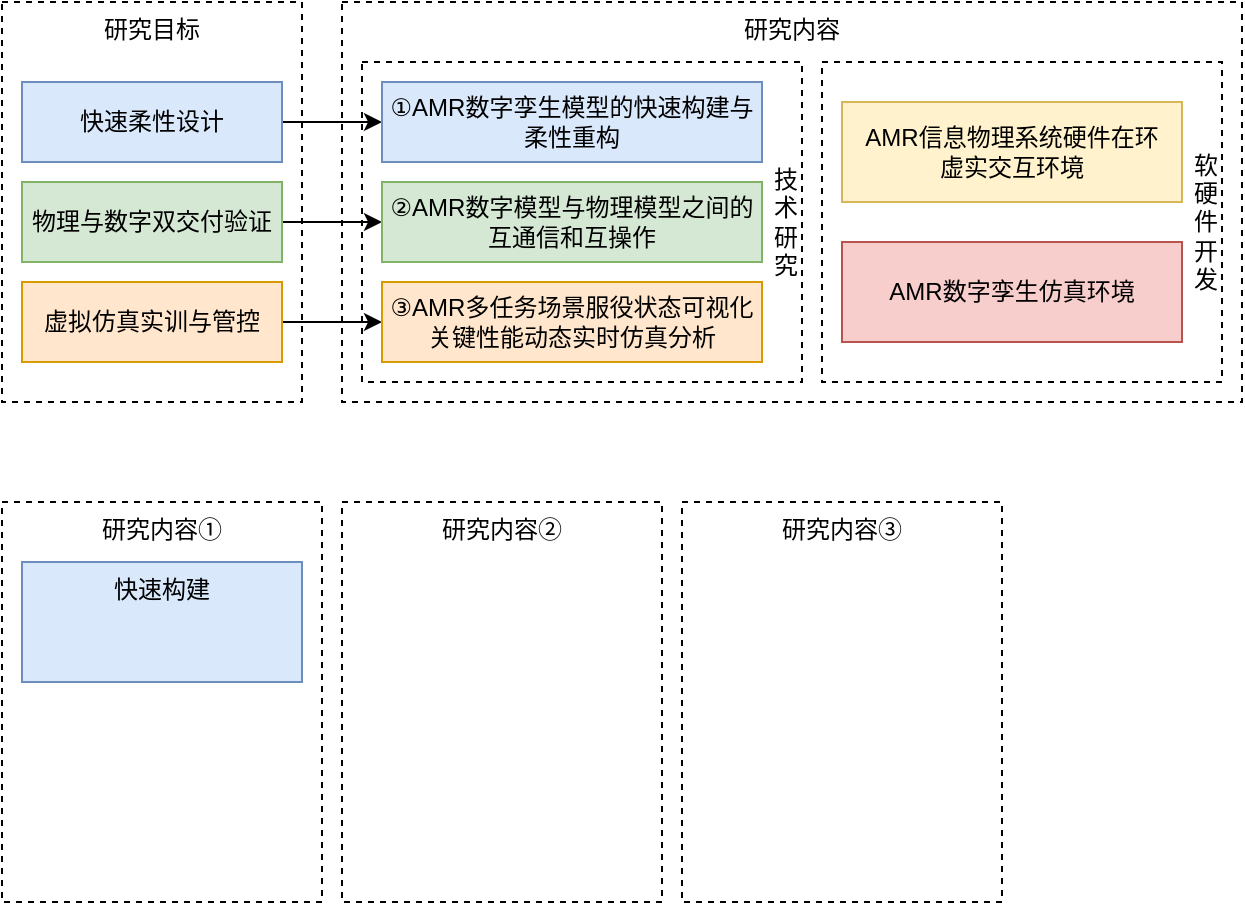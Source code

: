 <mxfile version="20.7.4" type="github">
  <diagram id="pGKcQqe7rzBw23-9qWBj" name="第 1 页">
    <mxGraphModel dx="670" dy="443" grid="0" gridSize="10" guides="1" tooltips="1" connect="1" arrows="1" fold="1" page="1" pageScale="1" pageWidth="827" pageHeight="1169" math="0" shadow="0">
      <root>
        <mxCell id="0" />
        <mxCell id="1" parent="0" />
        <mxCell id="TVr60Wt9lXtjHCnUE2Si-1" value="研究目标" style="rounded=0;whiteSpace=wrap;html=1;dashed=1;verticalAlign=top;fillColor=none;" vertex="1" parent="1">
          <mxGeometry x="40" y="10" width="150" height="200" as="geometry" />
        </mxCell>
        <mxCell id="TVr60Wt9lXtjHCnUE2Si-10" style="edgeStyle=orthogonalEdgeStyle;rounded=0;orthogonalLoop=1;jettySize=auto;html=1;entryX=0;entryY=0.5;entryDx=0;entryDy=0;" edge="1" parent="1" source="TVr60Wt9lXtjHCnUE2Si-2" target="TVr60Wt9lXtjHCnUE2Si-6">
          <mxGeometry relative="1" as="geometry" />
        </mxCell>
        <mxCell id="TVr60Wt9lXtjHCnUE2Si-2" value="快速柔性设计" style="rounded=0;whiteSpace=wrap;html=1;fillColor=#dae8fc;strokeColor=#6c8ebf;" vertex="1" parent="1">
          <mxGeometry x="50" y="50" width="130" height="40" as="geometry" />
        </mxCell>
        <mxCell id="TVr60Wt9lXtjHCnUE2Si-11" style="edgeStyle=orthogonalEdgeStyle;rounded=0;orthogonalLoop=1;jettySize=auto;html=1;entryX=0;entryY=0.5;entryDx=0;entryDy=0;" edge="1" parent="1" source="TVr60Wt9lXtjHCnUE2Si-3" target="TVr60Wt9lXtjHCnUE2Si-7">
          <mxGeometry relative="1" as="geometry" />
        </mxCell>
        <mxCell id="TVr60Wt9lXtjHCnUE2Si-3" value="物理与数字双交付验证" style="rounded=0;whiteSpace=wrap;html=1;fillColor=#d5e8d4;strokeColor=#82b366;" vertex="1" parent="1">
          <mxGeometry x="50" y="100" width="130" height="40" as="geometry" />
        </mxCell>
        <mxCell id="TVr60Wt9lXtjHCnUE2Si-12" style="edgeStyle=orthogonalEdgeStyle;rounded=0;orthogonalLoop=1;jettySize=auto;html=1;entryX=0;entryY=0.5;entryDx=0;entryDy=0;" edge="1" parent="1" source="TVr60Wt9lXtjHCnUE2Si-4" target="TVr60Wt9lXtjHCnUE2Si-8">
          <mxGeometry relative="1" as="geometry" />
        </mxCell>
        <mxCell id="TVr60Wt9lXtjHCnUE2Si-4" value="虚拟仿真实训与管控" style="rounded=0;whiteSpace=wrap;html=1;fillColor=#ffe6cc;strokeColor=#d79b00;" vertex="1" parent="1">
          <mxGeometry x="50" y="150" width="130" height="40" as="geometry" />
        </mxCell>
        <mxCell id="TVr60Wt9lXtjHCnUE2Si-5" value="研究内容" style="rounded=0;whiteSpace=wrap;html=1;dashed=1;verticalAlign=top;fillColor=none;" vertex="1" parent="1">
          <mxGeometry x="210" y="10" width="450" height="200" as="geometry" />
        </mxCell>
        <mxCell id="TVr60Wt9lXtjHCnUE2Si-13" value="技&lt;br&gt;术&lt;br&gt;研&lt;br&gt;究" style="rounded=0;whiteSpace=wrap;html=1;fillColor=none;dashed=1;align=right;labelPosition=center;verticalLabelPosition=middle;verticalAlign=middle;horizontal=1;fontStyle=0" vertex="1" parent="1">
          <mxGeometry x="220" y="40" width="220" height="160" as="geometry" />
        </mxCell>
        <mxCell id="TVr60Wt9lXtjHCnUE2Si-6" value="①AMR数字孪生模型的快速构建与柔性重构" style="rounded=0;whiteSpace=wrap;html=1;fillColor=#dae8fc;strokeColor=#6c8ebf;" vertex="1" parent="1">
          <mxGeometry x="230" y="50" width="190" height="40" as="geometry" />
        </mxCell>
        <mxCell id="TVr60Wt9lXtjHCnUE2Si-7" value="②AMR数字模型与物理模型之间的&lt;br&gt;互通信和互操作" style="rounded=0;whiteSpace=wrap;html=1;fillColor=#d5e8d4;strokeColor=#82b366;" vertex="1" parent="1">
          <mxGeometry x="230" y="100" width="190" height="40" as="geometry" />
        </mxCell>
        <mxCell id="TVr60Wt9lXtjHCnUE2Si-8" value="③AMR多任务场景服役状态可视化&lt;br&gt;关键性能动态实时仿真分析" style="rounded=0;whiteSpace=wrap;html=1;fillColor=#ffe6cc;strokeColor=#d79b00;" vertex="1" parent="1">
          <mxGeometry x="230" y="150" width="190" height="40" as="geometry" />
        </mxCell>
        <mxCell id="TVr60Wt9lXtjHCnUE2Si-15" value="软&lt;br&gt;硬&lt;br&gt;件&lt;br&gt;开&lt;br&gt;发" style="rounded=0;whiteSpace=wrap;html=1;fillColor=none;dashed=1;align=right;labelPosition=center;verticalLabelPosition=middle;verticalAlign=middle;horizontal=1;fontStyle=0" vertex="1" parent="1">
          <mxGeometry x="450" y="40" width="200" height="160" as="geometry" />
        </mxCell>
        <mxCell id="TVr60Wt9lXtjHCnUE2Si-16" value="&lt;div style=&quot;font-size: medium;&quot;&gt;&lt;p style=&quot;margin: 0pt 0pt 0.0pt; font-size: 12px;&quot; class=&quot;MsoNormal&quot;&gt;&lt;font style=&quot;font-size: 12px;&quot;&gt;AMR&lt;/font&gt;&lt;font style=&quot;font-size: 12px;&quot;&gt;信息物理系统硬件在环&lt;/font&gt;&lt;/p&gt;&lt;p style=&quot;margin: 0pt 0pt 0.0pt; font-size: 12px;&quot; class=&quot;MsoNormal&quot;&gt;&lt;font style=&quot;font-size: 12px;&quot;&gt;虚实交互环境&lt;/font&gt;&lt;/p&gt;&lt;/div&gt;" style="rounded=0;whiteSpace=wrap;html=1;fillColor=#fff2cc;strokeColor=#d6b656;align=center;" vertex="1" parent="1">
          <mxGeometry x="460" y="60" width="170" height="50" as="geometry" />
        </mxCell>
        <mxCell id="TVr60Wt9lXtjHCnUE2Si-17" value="&lt;div style=&quot;font-size: medium;&quot;&gt;&lt;div style=&quot;text-align: start;&quot;&gt;&lt;p style=&quot;margin: 0pt 0pt 0.0pt; text-align: justify; font-size: 12px;&quot; class=&quot;MsoNormal&quot;&gt;&lt;span style=&quot;&quot;&gt;&lt;font style=&quot;font-size: 12px;&quot;&gt;AMR&lt;/font&gt;&lt;font style=&quot;font-size: 12px;&quot;&gt;数字孪生仿真环境&lt;/font&gt;&lt;/span&gt;&lt;/p&gt;&lt;/div&gt;&lt;/div&gt;" style="rounded=0;whiteSpace=wrap;html=1;fillColor=#f8cecc;strokeColor=#b85450;align=center;" vertex="1" parent="1">
          <mxGeometry x="460" y="130" width="170" height="50" as="geometry" />
        </mxCell>
        <mxCell id="TVr60Wt9lXtjHCnUE2Si-19" value="研究内容①" style="rounded=0;whiteSpace=wrap;html=1;dashed=1;fontFamily=Helvetica;fontSize=12;fillColor=none;verticalAlign=top;" vertex="1" parent="1">
          <mxGeometry x="40" y="260" width="160" height="200" as="geometry" />
        </mxCell>
        <mxCell id="TVr60Wt9lXtjHCnUE2Si-20" value="研究内容②" style="rounded=0;whiteSpace=wrap;html=1;dashed=1;fontFamily=Helvetica;fontSize=12;fillColor=none;verticalAlign=top;" vertex="1" parent="1">
          <mxGeometry x="210" y="260" width="160" height="200" as="geometry" />
        </mxCell>
        <mxCell id="TVr60Wt9lXtjHCnUE2Si-21" value="研究内容③" style="rounded=0;whiteSpace=wrap;html=1;dashed=1;fontFamily=Helvetica;fontSize=12;fillColor=none;verticalAlign=top;" vertex="1" parent="1">
          <mxGeometry x="380" y="260" width="160" height="200" as="geometry" />
        </mxCell>
        <mxCell id="TVr60Wt9lXtjHCnUE2Si-22" value="快速构建" style="rounded=0;whiteSpace=wrap;html=1;fontFamily=Helvetica;fontSize=12;fillColor=#dae8fc;strokeColor=#6c8ebf;verticalAlign=top;" vertex="1" parent="1">
          <mxGeometry x="50" y="290" width="140" height="60" as="geometry" />
        </mxCell>
      </root>
    </mxGraphModel>
  </diagram>
</mxfile>
